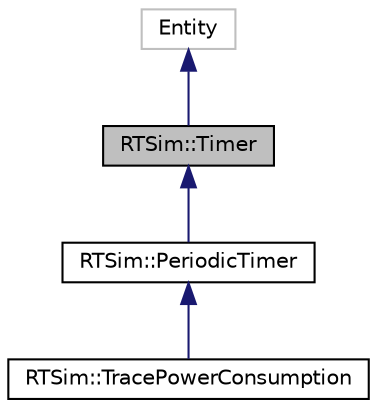 digraph "RTSim::Timer"
{
  edge [fontname="Helvetica",fontsize="10",labelfontname="Helvetica",labelfontsize="10"];
  node [fontname="Helvetica",fontsize="10",shape=record];
  Node1 [label="RTSim::Timer",height=0.2,width=0.4,color="black", fillcolor="grey75", style="filled", fontcolor="black"];
  Node2 -> Node1 [dir="back",color="midnightblue",fontsize="10",style="solid"];
  Node2 [label="Entity",height=0.2,width=0.4,color="grey75", fillcolor="white", style="filled"];
  Node1 -> Node3 [dir="back",color="midnightblue",fontsize="10",style="solid"];
  Node3 [label="RTSim::PeriodicTimer",height=0.2,width=0.4,color="black", fillcolor="white", style="filled",URL="$da/d19/classRTSim_1_1PeriodicTimer.html"];
  Node3 -> Node4 [dir="back",color="midnightblue",fontsize="10",style="solid"];
  Node4 [label="RTSim::TracePowerConsumption",height=0.2,width=0.4,color="black", fillcolor="white", style="filled",URL="$d2/dc8/classRTSim_1_1TracePowerConsumption.html"];
}
